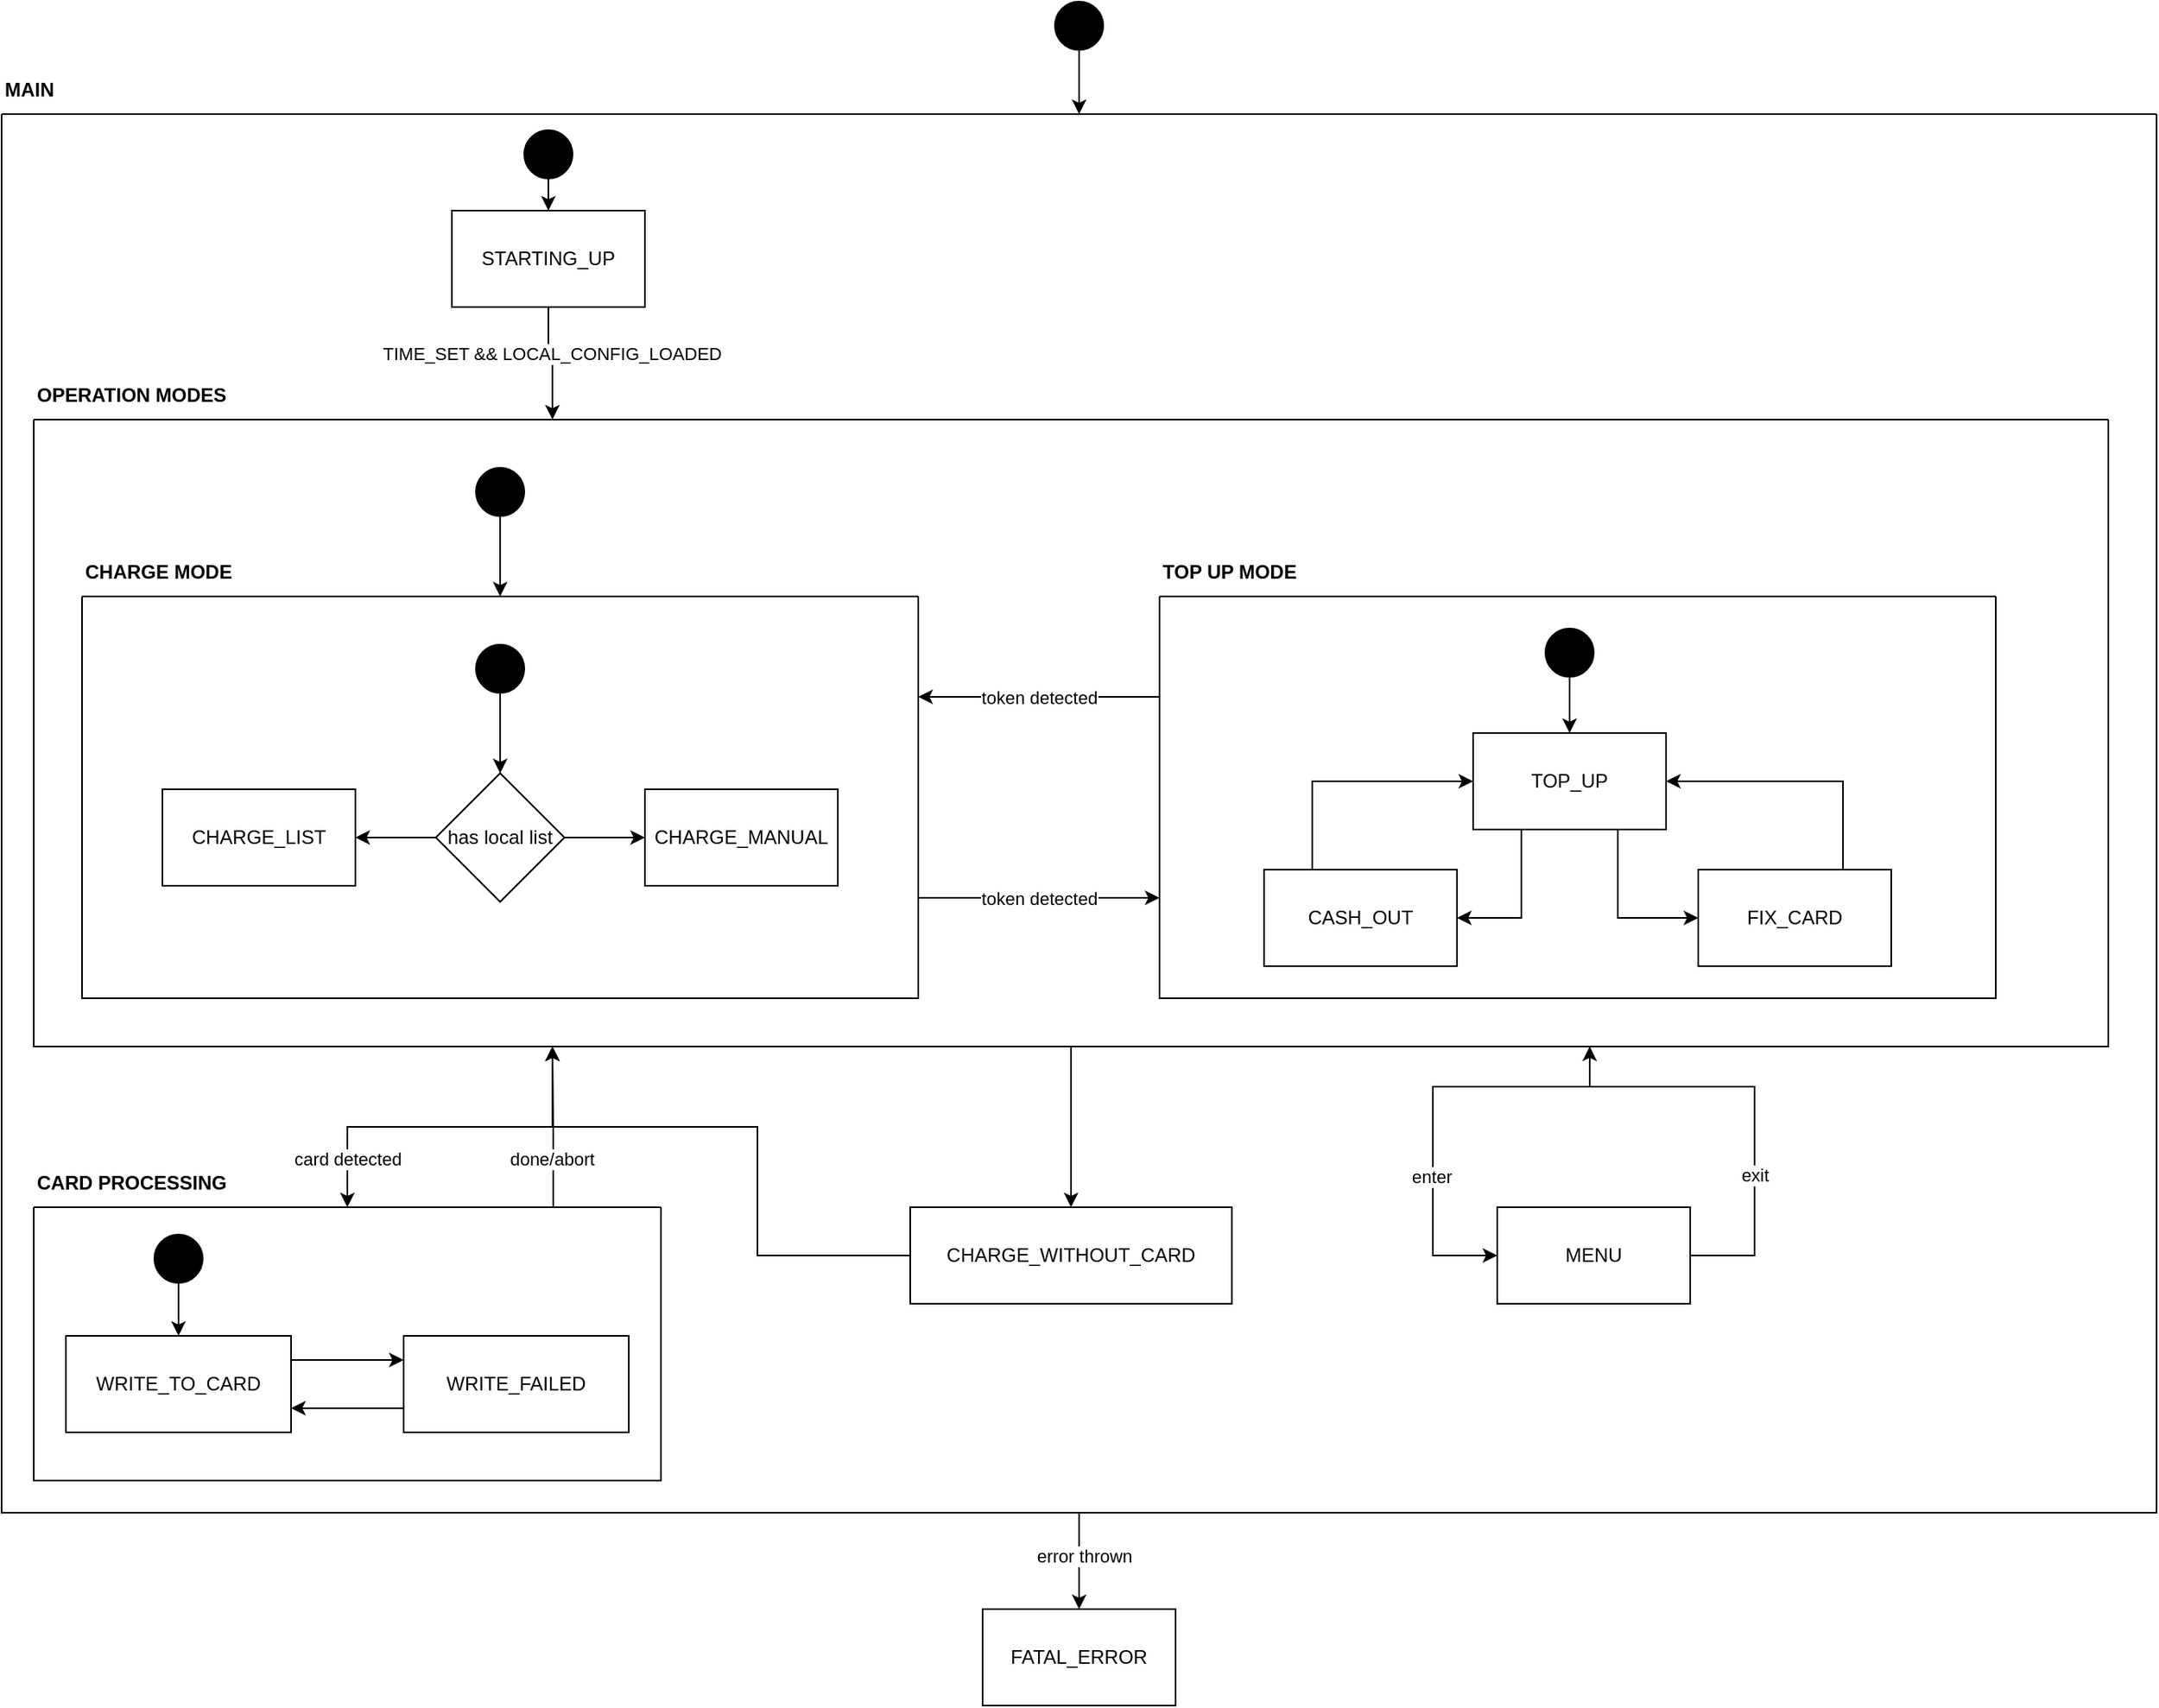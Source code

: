 <mxfile version="22.1.0" type="device">
  <diagram id="C5RBs43oDa-KdzZeNtuy" name="Page-1">
    <mxGraphModel dx="1742" dy="1243" grid="1" gridSize="10" guides="1" tooltips="1" connect="1" arrows="1" fold="1" page="1" pageScale="1" pageWidth="3300" pageHeight="4681" math="0" shadow="0">
      <root>
        <mxCell id="WIyWlLk6GJQsqaUBKTNV-0" />
        <mxCell id="WIyWlLk6GJQsqaUBKTNV-1" parent="WIyWlLk6GJQsqaUBKTNV-0" />
        <mxCell id="n3iIbAkEGMZatMmF466_-35" value="FATAL_ERROR" style="whiteSpace=wrap;html=1;" vertex="1" parent="WIyWlLk6GJQsqaUBKTNV-1">
          <mxGeometry x="900" y="1020" width="120" height="60" as="geometry" />
        </mxCell>
        <mxCell id="n3iIbAkEGMZatMmF466_-117" style="edgeStyle=orthogonalEdgeStyle;rounded=0;orthogonalLoop=1;jettySize=auto;html=1;exitX=0.5;exitY=1;exitDx=0;exitDy=0;entryX=0.5;entryY=0;entryDx=0;entryDy=0;" edge="1" parent="WIyWlLk6GJQsqaUBKTNV-1" source="n3iIbAkEGMZatMmF466_-38" target="n3iIbAkEGMZatMmF466_-35">
          <mxGeometry relative="1" as="geometry" />
        </mxCell>
        <mxCell id="n3iIbAkEGMZatMmF466_-118" value="error thrown" style="edgeLabel;html=1;align=center;verticalAlign=middle;resizable=0;points=[];" vertex="1" connectable="0" parent="n3iIbAkEGMZatMmF466_-117">
          <mxGeometry x="-0.099" y="3" relative="1" as="geometry">
            <mxPoint as="offset" />
          </mxGeometry>
        </mxCell>
        <mxCell id="n3iIbAkEGMZatMmF466_-38" value="" style="swimlane;startSize=0;" vertex="1" parent="WIyWlLk6GJQsqaUBKTNV-1">
          <mxGeometry x="290" y="90" width="1340" height="870" as="geometry" />
        </mxCell>
        <mxCell id="n3iIbAkEGMZatMmF466_-0" value="STARTING_UP" style="whiteSpace=wrap;html=1;" vertex="1" parent="n3iIbAkEGMZatMmF466_-38">
          <mxGeometry x="280" y="60" width="120" height="60" as="geometry" />
        </mxCell>
        <mxCell id="n3iIbAkEGMZatMmF466_-19" style="edgeStyle=orthogonalEdgeStyle;rounded=0;orthogonalLoop=1;jettySize=auto;html=1;exitX=0.5;exitY=1;exitDx=0;exitDy=0;entryX=0.5;entryY=0;entryDx=0;entryDy=0;" edge="1" parent="n3iIbAkEGMZatMmF466_-38" source="n3iIbAkEGMZatMmF466_-18" target="n3iIbAkEGMZatMmF466_-0">
          <mxGeometry relative="1" as="geometry" />
        </mxCell>
        <mxCell id="n3iIbAkEGMZatMmF466_-18" value="" style="ellipse;whiteSpace=wrap;html=1;aspect=fixed;fillColor=#000000;" vertex="1" parent="n3iIbAkEGMZatMmF466_-38">
          <mxGeometry x="325" y="10" width="30" height="30" as="geometry" />
        </mxCell>
        <mxCell id="n3iIbAkEGMZatMmF466_-141" value="exit" style="edgeStyle=orthogonalEdgeStyle;rounded=0;orthogonalLoop=1;jettySize=auto;html=1;exitX=1;exitY=0.5;exitDx=0;exitDy=0;entryX=0.75;entryY=1;entryDx=0;entryDy=0;" edge="1" parent="n3iIbAkEGMZatMmF466_-38" source="n3iIbAkEGMZatMmF466_-36" target="n3iIbAkEGMZatMmF466_-46">
          <mxGeometry x="-0.339" relative="1" as="geometry">
            <Array as="points">
              <mxPoint x="1090" y="710" />
              <mxPoint x="1090" y="605" />
              <mxPoint x="987" y="605" />
            </Array>
            <mxPoint as="offset" />
          </mxGeometry>
        </mxCell>
        <mxCell id="n3iIbAkEGMZatMmF466_-36" value="MENU" style="whiteSpace=wrap;html=1;" vertex="1" parent="n3iIbAkEGMZatMmF466_-38">
          <mxGeometry x="930" y="680" width="120" height="60" as="geometry" />
        </mxCell>
        <mxCell id="n3iIbAkEGMZatMmF466_-122" style="edgeStyle=orthogonalEdgeStyle;rounded=0;orthogonalLoop=1;jettySize=auto;html=1;exitX=0.5;exitY=1;exitDx=0;exitDy=0;entryX=0.5;entryY=0;entryDx=0;entryDy=0;" edge="1" parent="n3iIbAkEGMZatMmF466_-38" source="n3iIbAkEGMZatMmF466_-46" target="n3iIbAkEGMZatMmF466_-111">
          <mxGeometry relative="1" as="geometry" />
        </mxCell>
        <mxCell id="n3iIbAkEGMZatMmF466_-140" style="edgeStyle=orthogonalEdgeStyle;rounded=0;orthogonalLoop=1;jettySize=auto;html=1;exitX=0.75;exitY=1;exitDx=0;exitDy=0;entryX=0;entryY=0.5;entryDx=0;entryDy=0;" edge="1" parent="n3iIbAkEGMZatMmF466_-38" source="n3iIbAkEGMZatMmF466_-46" target="n3iIbAkEGMZatMmF466_-36">
          <mxGeometry relative="1" as="geometry">
            <Array as="points">
              <mxPoint x="987" y="605" />
              <mxPoint x="890" y="605" />
              <mxPoint x="890" y="710" />
            </Array>
          </mxGeometry>
        </mxCell>
        <mxCell id="n3iIbAkEGMZatMmF466_-142" value="enter" style="edgeLabel;html=1;align=center;verticalAlign=middle;resizable=0;points=[];" vertex="1" connectable="0" parent="n3iIbAkEGMZatMmF466_-140">
          <mxGeometry x="0.334" y="-1" relative="1" as="geometry">
            <mxPoint as="offset" />
          </mxGeometry>
        </mxCell>
        <mxCell id="n3iIbAkEGMZatMmF466_-144" style="edgeStyle=orthogonalEdgeStyle;rounded=0;orthogonalLoop=1;jettySize=auto;html=1;exitX=0.25;exitY=1;exitDx=0;exitDy=0;entryX=0.5;entryY=0;entryDx=0;entryDy=0;" edge="1" parent="n3iIbAkEGMZatMmF466_-38" source="n3iIbAkEGMZatMmF466_-46" target="n3iIbAkEGMZatMmF466_-80">
          <mxGeometry relative="1" as="geometry" />
        </mxCell>
        <mxCell id="n3iIbAkEGMZatMmF466_-146" value="card detected" style="edgeLabel;html=1;align=center;verticalAlign=middle;resizable=0;points=[];" vertex="1" connectable="0" parent="n3iIbAkEGMZatMmF466_-144">
          <mxGeometry x="0.733" relative="1" as="geometry">
            <mxPoint as="offset" />
          </mxGeometry>
        </mxCell>
        <mxCell id="n3iIbAkEGMZatMmF466_-46" value="" style="swimlane;startSize=0;" vertex="1" parent="n3iIbAkEGMZatMmF466_-38">
          <mxGeometry x="20" y="190" width="1290" height="390" as="geometry" />
        </mxCell>
        <mxCell id="n3iIbAkEGMZatMmF466_-53" value="token detected" style="edgeStyle=orthogonalEdgeStyle;rounded=0;orthogonalLoop=1;jettySize=auto;html=1;exitX=1;exitY=0.75;exitDx=0;exitDy=0;entryX=0;entryY=0.75;entryDx=0;entryDy=0;" edge="1" parent="n3iIbAkEGMZatMmF466_-46" source="n3iIbAkEGMZatMmF466_-12" target="n3iIbAkEGMZatMmF466_-43">
          <mxGeometry relative="1" as="geometry" />
        </mxCell>
        <mxCell id="n3iIbAkEGMZatMmF466_-12" value="" style="swimlane;startSize=0;" vertex="1" parent="n3iIbAkEGMZatMmF466_-46">
          <mxGeometry x="30" y="110" width="520" height="250" as="geometry">
            <mxRectangle x="120" y="370" width="50" height="40" as="alternateBounds" />
          </mxGeometry>
        </mxCell>
        <mxCell id="n3iIbAkEGMZatMmF466_-128" value="CHARGE_LIST" style="whiteSpace=wrap;html=1;" vertex="1" parent="n3iIbAkEGMZatMmF466_-12">
          <mxGeometry x="50" y="120" width="120" height="60" as="geometry" />
        </mxCell>
        <mxCell id="n3iIbAkEGMZatMmF466_-129" style="edgeStyle=orthogonalEdgeStyle;rounded=0;orthogonalLoop=1;jettySize=auto;html=1;exitX=0;exitY=0.5;exitDx=0;exitDy=0;entryX=1;entryY=0.5;entryDx=0;entryDy=0;" edge="1" parent="n3iIbAkEGMZatMmF466_-12" source="n3iIbAkEGMZatMmF466_-130" target="n3iIbAkEGMZatMmF466_-128">
          <mxGeometry relative="1" as="geometry" />
        </mxCell>
        <mxCell id="n3iIbAkEGMZatMmF466_-130" value="has local list" style="rhombus;whiteSpace=wrap;html=1;" vertex="1" parent="n3iIbAkEGMZatMmF466_-12">
          <mxGeometry x="220" y="110" width="80" height="80" as="geometry" />
        </mxCell>
        <mxCell id="n3iIbAkEGMZatMmF466_-131" style="edgeStyle=orthogonalEdgeStyle;rounded=0;orthogonalLoop=1;jettySize=auto;html=1;exitX=0.5;exitY=1;exitDx=0;exitDy=0;entryX=0.5;entryY=0;entryDx=0;entryDy=0;" edge="1" parent="n3iIbAkEGMZatMmF466_-12" source="n3iIbAkEGMZatMmF466_-134" target="n3iIbAkEGMZatMmF466_-130">
          <mxGeometry relative="1" as="geometry" />
        </mxCell>
        <mxCell id="n3iIbAkEGMZatMmF466_-132" style="edgeStyle=orthogonalEdgeStyle;rounded=0;orthogonalLoop=1;jettySize=auto;html=1;exitX=1;exitY=0.5;exitDx=0;exitDy=0;entryX=0;entryY=0.5;entryDx=0;entryDy=0;" edge="1" parent="n3iIbAkEGMZatMmF466_-12" source="n3iIbAkEGMZatMmF466_-130" target="n3iIbAkEGMZatMmF466_-133">
          <mxGeometry relative="1" as="geometry" />
        </mxCell>
        <mxCell id="n3iIbAkEGMZatMmF466_-133" value="CHARGE_MANUAL" style="whiteSpace=wrap;html=1;" vertex="1" parent="n3iIbAkEGMZatMmF466_-12">
          <mxGeometry x="350" y="120" width="120" height="60" as="geometry" />
        </mxCell>
        <mxCell id="n3iIbAkEGMZatMmF466_-134" value="" style="ellipse;whiteSpace=wrap;html=1;aspect=fixed;fillColor=#000000;" vertex="1" parent="n3iIbAkEGMZatMmF466_-12">
          <mxGeometry x="245" y="30" width="30" height="30" as="geometry" />
        </mxCell>
        <mxCell id="n3iIbAkEGMZatMmF466_-54" value="token detected" style="edgeStyle=orthogonalEdgeStyle;rounded=0;orthogonalLoop=1;jettySize=auto;html=1;exitX=0;exitY=0.25;exitDx=0;exitDy=0;entryX=1;entryY=0.25;entryDx=0;entryDy=0;" edge="1" parent="n3iIbAkEGMZatMmF466_-46" source="n3iIbAkEGMZatMmF466_-43" target="n3iIbAkEGMZatMmF466_-12">
          <mxGeometry relative="1" as="geometry" />
        </mxCell>
        <mxCell id="n3iIbAkEGMZatMmF466_-43" value="" style="swimlane;startSize=0;" vertex="1" parent="n3iIbAkEGMZatMmF466_-46">
          <mxGeometry x="700" y="110" width="520" height="250" as="geometry" />
        </mxCell>
        <mxCell id="n3iIbAkEGMZatMmF466_-11" value="TOP_UP" style="whiteSpace=wrap;html=1;" vertex="1" parent="n3iIbAkEGMZatMmF466_-43">
          <mxGeometry x="195" y="85" width="120" height="60" as="geometry" />
        </mxCell>
        <mxCell id="n3iIbAkEGMZatMmF466_-28" style="edgeStyle=orthogonalEdgeStyle;rounded=0;orthogonalLoop=1;jettySize=auto;html=1;exitX=0.25;exitY=0;exitDx=0;exitDy=0;entryX=0;entryY=0.5;entryDx=0;entryDy=0;" edge="1" parent="n3iIbAkEGMZatMmF466_-43" source="n3iIbAkEGMZatMmF466_-25" target="n3iIbAkEGMZatMmF466_-11">
          <mxGeometry relative="1" as="geometry" />
        </mxCell>
        <mxCell id="n3iIbAkEGMZatMmF466_-25" value="CASH_OUT" style="whiteSpace=wrap;html=1;" vertex="1" parent="n3iIbAkEGMZatMmF466_-43">
          <mxGeometry x="65" y="170" width="120" height="60" as="geometry" />
        </mxCell>
        <mxCell id="n3iIbAkEGMZatMmF466_-29" style="edgeStyle=orthogonalEdgeStyle;rounded=0;orthogonalLoop=1;jettySize=auto;html=1;exitX=0.25;exitY=1;exitDx=0;exitDy=0;entryX=1;entryY=0.5;entryDx=0;entryDy=0;" edge="1" parent="n3iIbAkEGMZatMmF466_-43" source="n3iIbAkEGMZatMmF466_-11" target="n3iIbAkEGMZatMmF466_-25">
          <mxGeometry relative="1" as="geometry" />
        </mxCell>
        <mxCell id="n3iIbAkEGMZatMmF466_-27" style="edgeStyle=orthogonalEdgeStyle;rounded=0;orthogonalLoop=1;jettySize=auto;html=1;exitX=0.75;exitY=0;exitDx=0;exitDy=0;entryX=1;entryY=0.5;entryDx=0;entryDy=0;" edge="1" parent="n3iIbAkEGMZatMmF466_-43" source="n3iIbAkEGMZatMmF466_-26" target="n3iIbAkEGMZatMmF466_-11">
          <mxGeometry relative="1" as="geometry" />
        </mxCell>
        <mxCell id="n3iIbAkEGMZatMmF466_-26" value="FIX_CARD" style="whiteSpace=wrap;html=1;" vertex="1" parent="n3iIbAkEGMZatMmF466_-43">
          <mxGeometry x="335" y="170" width="120" height="60" as="geometry" />
        </mxCell>
        <mxCell id="n3iIbAkEGMZatMmF466_-30" style="edgeStyle=orthogonalEdgeStyle;rounded=0;orthogonalLoop=1;jettySize=auto;html=1;exitX=0.75;exitY=1;exitDx=0;exitDy=0;entryX=0;entryY=0.5;entryDx=0;entryDy=0;" edge="1" parent="n3iIbAkEGMZatMmF466_-43" source="n3iIbAkEGMZatMmF466_-11" target="n3iIbAkEGMZatMmF466_-26">
          <mxGeometry relative="1" as="geometry" />
        </mxCell>
        <mxCell id="n3iIbAkEGMZatMmF466_-32" style="edgeStyle=orthogonalEdgeStyle;rounded=0;orthogonalLoop=1;jettySize=auto;html=1;exitX=0.5;exitY=1;exitDx=0;exitDy=0;entryX=0.5;entryY=0;entryDx=0;entryDy=0;" edge="1" parent="n3iIbAkEGMZatMmF466_-43" source="n3iIbAkEGMZatMmF466_-31" target="n3iIbAkEGMZatMmF466_-11">
          <mxGeometry relative="1" as="geometry" />
        </mxCell>
        <mxCell id="n3iIbAkEGMZatMmF466_-31" value="" style="ellipse;whiteSpace=wrap;html=1;aspect=fixed;fillColor=#000000;" vertex="1" parent="n3iIbAkEGMZatMmF466_-43">
          <mxGeometry x="240" y="20" width="30" height="30" as="geometry" />
        </mxCell>
        <mxCell id="n3iIbAkEGMZatMmF466_-52" style="edgeStyle=orthogonalEdgeStyle;rounded=0;orthogonalLoop=1;jettySize=auto;html=1;exitX=0.5;exitY=1;exitDx=0;exitDy=0;entryX=0.5;entryY=0;entryDx=0;entryDy=0;" edge="1" parent="n3iIbAkEGMZatMmF466_-46" source="n3iIbAkEGMZatMmF466_-51" target="n3iIbAkEGMZatMmF466_-12">
          <mxGeometry relative="1" as="geometry" />
        </mxCell>
        <mxCell id="n3iIbAkEGMZatMmF466_-51" value="" style="ellipse;whiteSpace=wrap;html=1;aspect=fixed;fillColor=#000000;" vertex="1" parent="n3iIbAkEGMZatMmF466_-46">
          <mxGeometry x="275" y="30" width="30" height="30" as="geometry" />
        </mxCell>
        <mxCell id="n3iIbAkEGMZatMmF466_-135" value="CHARGE MODE" style="text;html=1;align=left;verticalAlign=middle;resizable=0;points=[];autosize=1;strokeColor=none;fillColor=none;fontStyle=1" vertex="1" parent="n3iIbAkEGMZatMmF466_-46">
          <mxGeometry x="30" y="80" width="110" height="30" as="geometry" />
        </mxCell>
        <mxCell id="n3iIbAkEGMZatMmF466_-137" value="TOP UP MODE" style="text;html=1;align=left;verticalAlign=middle;resizable=0;points=[];autosize=1;strokeColor=none;fillColor=none;fontStyle=1" vertex="1" parent="n3iIbAkEGMZatMmF466_-46">
          <mxGeometry x="700" y="80" width="110" height="30" as="geometry" />
        </mxCell>
        <mxCell id="n3iIbAkEGMZatMmF466_-23" style="edgeStyle=orthogonalEdgeStyle;rounded=0;orthogonalLoop=1;jettySize=auto;html=1;exitX=0.5;exitY=1;exitDx=0;exitDy=0;entryX=0.25;entryY=0;entryDx=0;entryDy=0;" edge="1" parent="n3iIbAkEGMZatMmF466_-38" source="n3iIbAkEGMZatMmF466_-0" target="n3iIbAkEGMZatMmF466_-46">
          <mxGeometry relative="1" as="geometry" />
        </mxCell>
        <mxCell id="n3iIbAkEGMZatMmF466_-24" value="TIME_SET &amp;amp;&amp;amp;&amp;nbsp;LOCAL_CONFIG_LOADED" style="edgeLabel;html=1;align=center;verticalAlign=middle;resizable=0;points=[];" vertex="1" connectable="0" parent="n3iIbAkEGMZatMmF466_-23">
          <mxGeometry x="-0.2" y="2" relative="1" as="geometry">
            <mxPoint as="offset" />
          </mxGeometry>
        </mxCell>
        <mxCell id="n3iIbAkEGMZatMmF466_-145" value="done/abort" style="edgeStyle=orthogonalEdgeStyle;rounded=0;orthogonalLoop=1;jettySize=auto;html=1;exitX=0.75;exitY=0;exitDx=0;exitDy=0;entryX=0.25;entryY=1;entryDx=0;entryDy=0;" edge="1" parent="n3iIbAkEGMZatMmF466_-38" source="n3iIbAkEGMZatMmF466_-80" target="n3iIbAkEGMZatMmF466_-46">
          <mxGeometry x="-0.072" y="1" relative="1" as="geometry">
            <Array as="points">
              <mxPoint x="343" y="680" />
              <mxPoint x="343" y="630" />
            </Array>
            <mxPoint as="offset" />
          </mxGeometry>
        </mxCell>
        <mxCell id="n3iIbAkEGMZatMmF466_-80" value="" style="swimlane;startSize=0;" vertex="1" parent="n3iIbAkEGMZatMmF466_-38">
          <mxGeometry x="20" y="680" width="390" height="170" as="geometry">
            <mxRectangle x="280" y="1090" width="50" height="40" as="alternateBounds" />
          </mxGeometry>
        </mxCell>
        <mxCell id="n3iIbAkEGMZatMmF466_-109" style="edgeStyle=orthogonalEdgeStyle;rounded=0;orthogonalLoop=1;jettySize=auto;html=1;exitX=1;exitY=0.25;exitDx=0;exitDy=0;entryX=0;entryY=0.25;entryDx=0;entryDy=0;" edge="1" parent="n3iIbAkEGMZatMmF466_-80" source="n3iIbAkEGMZatMmF466_-82" target="n3iIbAkEGMZatMmF466_-83">
          <mxGeometry relative="1" as="geometry" />
        </mxCell>
        <mxCell id="n3iIbAkEGMZatMmF466_-82" value="WRITE_TO_CARD" style="whiteSpace=wrap;html=1;" vertex="1" parent="n3iIbAkEGMZatMmF466_-80">
          <mxGeometry x="20" y="80" width="140" height="60" as="geometry" />
        </mxCell>
        <mxCell id="n3iIbAkEGMZatMmF466_-110" style="edgeStyle=orthogonalEdgeStyle;rounded=0;orthogonalLoop=1;jettySize=auto;html=1;exitX=0;exitY=0.75;exitDx=0;exitDy=0;entryX=1;entryY=0.75;entryDx=0;entryDy=0;" edge="1" parent="n3iIbAkEGMZatMmF466_-80" source="n3iIbAkEGMZatMmF466_-83" target="n3iIbAkEGMZatMmF466_-82">
          <mxGeometry relative="1" as="geometry" />
        </mxCell>
        <mxCell id="n3iIbAkEGMZatMmF466_-83" value="WRITE_FAILED" style="whiteSpace=wrap;html=1;" vertex="1" parent="n3iIbAkEGMZatMmF466_-80">
          <mxGeometry x="230" y="80" width="140" height="60" as="geometry" />
        </mxCell>
        <mxCell id="n3iIbAkEGMZatMmF466_-87" style="edgeStyle=orthogonalEdgeStyle;rounded=0;orthogonalLoop=1;jettySize=auto;html=1;exitX=0.5;exitY=1;exitDx=0;exitDy=0;entryX=0.5;entryY=0;entryDx=0;entryDy=0;" edge="1" parent="n3iIbAkEGMZatMmF466_-80" source="n3iIbAkEGMZatMmF466_-86" target="n3iIbAkEGMZatMmF466_-82">
          <mxGeometry relative="1" as="geometry" />
        </mxCell>
        <mxCell id="n3iIbAkEGMZatMmF466_-86" value="" style="ellipse;whiteSpace=wrap;html=1;aspect=fixed;fillColor=#000000;" vertex="1" parent="n3iIbAkEGMZatMmF466_-80">
          <mxGeometry x="75" y="17" width="30" height="30" as="geometry" />
        </mxCell>
        <mxCell id="n3iIbAkEGMZatMmF466_-149" style="edgeStyle=orthogonalEdgeStyle;rounded=0;orthogonalLoop=1;jettySize=auto;html=1;exitX=0;exitY=0.5;exitDx=0;exitDy=0;entryX=0.25;entryY=1;entryDx=0;entryDy=0;" edge="1" parent="n3iIbAkEGMZatMmF466_-38" source="n3iIbAkEGMZatMmF466_-111" target="n3iIbAkEGMZatMmF466_-46">
          <mxGeometry relative="1" as="geometry">
            <Array as="points">
              <mxPoint x="470" y="710" />
              <mxPoint x="470" y="630" />
              <mxPoint x="343" y="630" />
            </Array>
          </mxGeometry>
        </mxCell>
        <mxCell id="n3iIbAkEGMZatMmF466_-111" value="CHARGE_WITHOUT_CARD" style="whiteSpace=wrap;html=1;" vertex="1" parent="n3iIbAkEGMZatMmF466_-38">
          <mxGeometry x="565" y="680" width="200" height="60" as="geometry" />
        </mxCell>
        <mxCell id="n3iIbAkEGMZatMmF466_-126" value="OPERATION MODES" style="text;html=1;align=left;verticalAlign=middle;resizable=0;points=[];autosize=1;strokeColor=none;fillColor=none;fontStyle=1" vertex="1" parent="n3iIbAkEGMZatMmF466_-38">
          <mxGeometry x="20" y="160" width="140" height="30" as="geometry" />
        </mxCell>
        <mxCell id="n3iIbAkEGMZatMmF466_-127" value="CARD PROCESSING" style="text;html=1;align=left;verticalAlign=middle;resizable=0;points=[];autosize=1;strokeColor=none;fillColor=none;fontStyle=1" vertex="1" parent="n3iIbAkEGMZatMmF466_-38">
          <mxGeometry x="20" y="650" width="140" height="30" as="geometry" />
        </mxCell>
        <mxCell id="n3iIbAkEGMZatMmF466_-41" style="edgeStyle=orthogonalEdgeStyle;rounded=0;orthogonalLoop=1;jettySize=auto;html=1;exitX=0.5;exitY=1;exitDx=0;exitDy=0;" edge="1" parent="WIyWlLk6GJQsqaUBKTNV-1" source="n3iIbAkEGMZatMmF466_-40" target="n3iIbAkEGMZatMmF466_-38">
          <mxGeometry relative="1" as="geometry" />
        </mxCell>
        <mxCell id="n3iIbAkEGMZatMmF466_-40" value="" style="ellipse;whiteSpace=wrap;html=1;aspect=fixed;fillColor=#000000;" vertex="1" parent="WIyWlLk6GJQsqaUBKTNV-1">
          <mxGeometry x="945" y="20" width="30" height="30" as="geometry" />
        </mxCell>
        <mxCell id="n3iIbAkEGMZatMmF466_-125" value="MAIN" style="text;html=1;align=left;verticalAlign=middle;resizable=0;points=[];autosize=1;strokeColor=none;fillColor=none;fontStyle=1" vertex="1" parent="WIyWlLk6GJQsqaUBKTNV-1">
          <mxGeometry x="290" y="60" width="50" height="30" as="geometry" />
        </mxCell>
      </root>
    </mxGraphModel>
  </diagram>
</mxfile>
